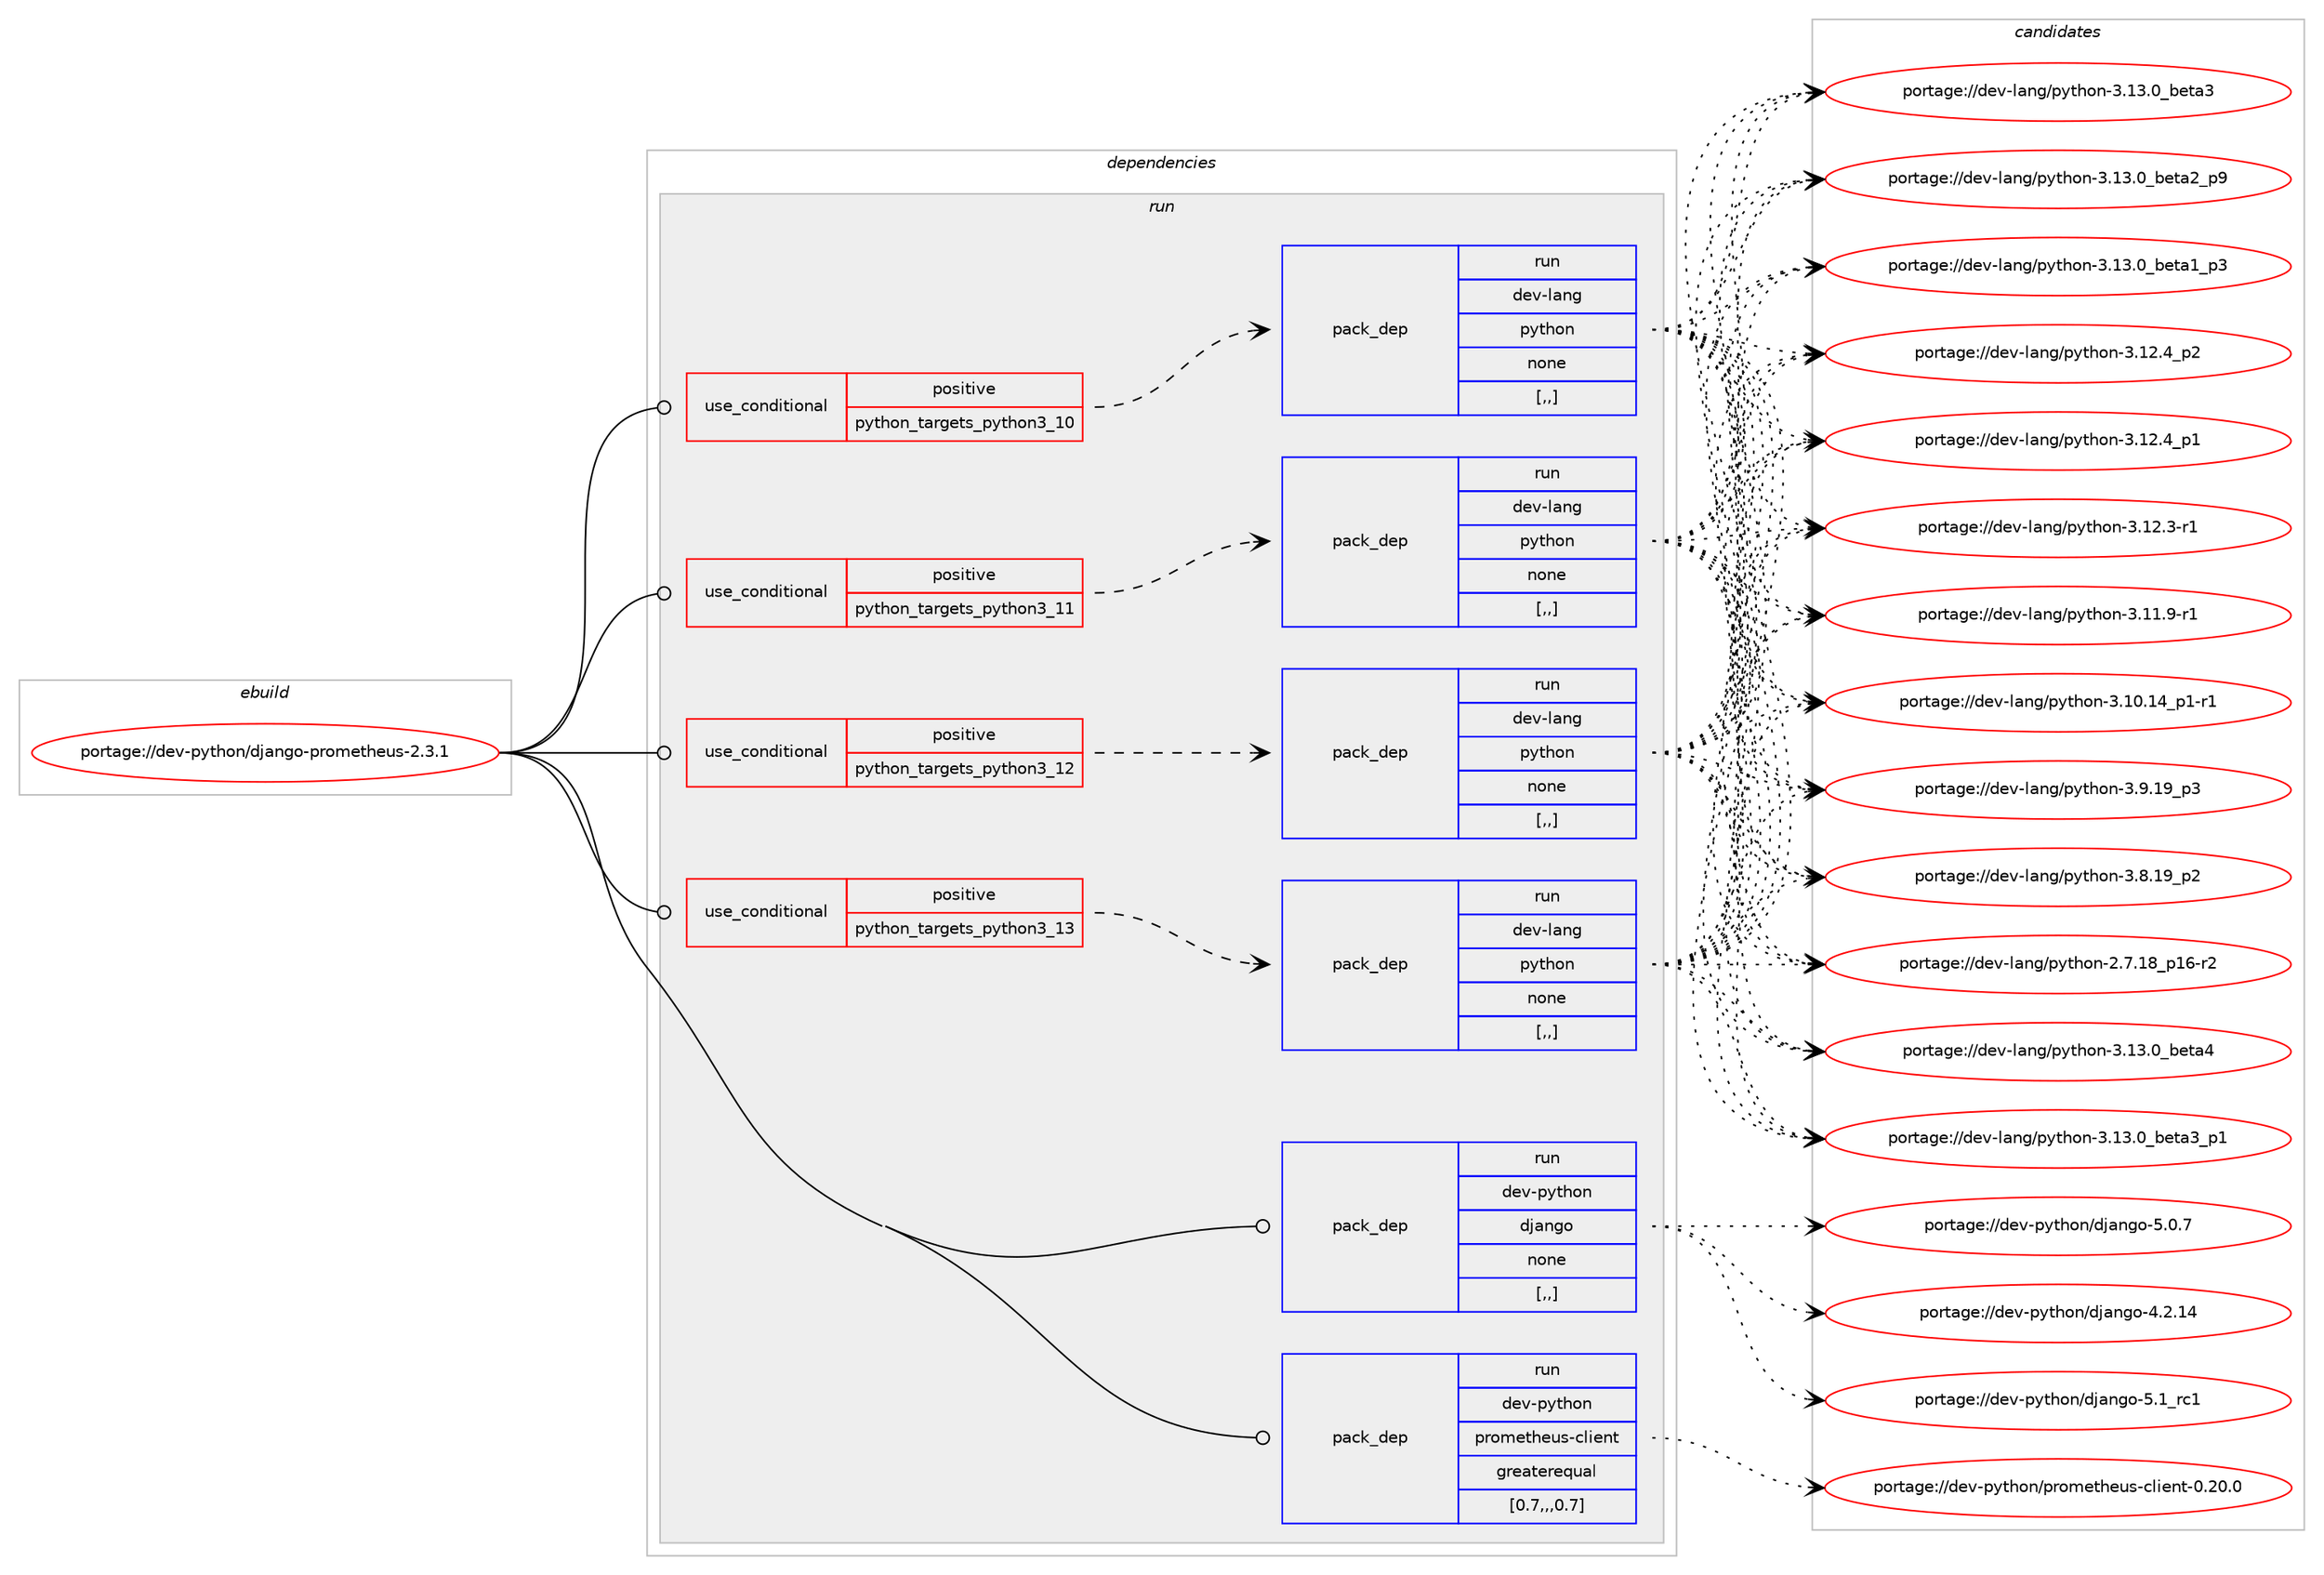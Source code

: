 digraph prolog {

# *************
# Graph options
# *************

newrank=true;
concentrate=true;
compound=true;
graph [rankdir=LR,fontname=Helvetica,fontsize=10,ranksep=1.5];#, ranksep=2.5, nodesep=0.2];
edge  [arrowhead=vee];
node  [fontname=Helvetica,fontsize=10];

# **********
# The ebuild
# **********

subgraph cluster_leftcol {
color=gray;
label=<<i>ebuild</i>>;
id [label="portage://dev-python/django-prometheus-2.3.1", color=red, width=4, href="../dev-python/django-prometheus-2.3.1.svg"];
}

# ****************
# The dependencies
# ****************

subgraph cluster_midcol {
color=gray;
label=<<i>dependencies</i>>;
subgraph cluster_compile {
fillcolor="#eeeeee";
style=filled;
label=<<i>compile</i>>;
}
subgraph cluster_compileandrun {
fillcolor="#eeeeee";
style=filled;
label=<<i>compile and run</i>>;
}
subgraph cluster_run {
fillcolor="#eeeeee";
style=filled;
label=<<i>run</i>>;
subgraph cond32478 {
dependency145684 [label=<<TABLE BORDER="0" CELLBORDER="1" CELLSPACING="0" CELLPADDING="4"><TR><TD ROWSPAN="3" CELLPADDING="10">use_conditional</TD></TR><TR><TD>positive</TD></TR><TR><TD>python_targets_python3_10</TD></TR></TABLE>>, shape=none, color=red];
subgraph pack111959 {
dependency145685 [label=<<TABLE BORDER="0" CELLBORDER="1" CELLSPACING="0" CELLPADDING="4" WIDTH="220"><TR><TD ROWSPAN="6" CELLPADDING="30">pack_dep</TD></TR><TR><TD WIDTH="110">run</TD></TR><TR><TD>dev-lang</TD></TR><TR><TD>python</TD></TR><TR><TD>none</TD></TR><TR><TD>[,,]</TD></TR></TABLE>>, shape=none, color=blue];
}
dependency145684:e -> dependency145685:w [weight=20,style="dashed",arrowhead="vee"];
}
id:e -> dependency145684:w [weight=20,style="solid",arrowhead="odot"];
subgraph cond32479 {
dependency145686 [label=<<TABLE BORDER="0" CELLBORDER="1" CELLSPACING="0" CELLPADDING="4"><TR><TD ROWSPAN="3" CELLPADDING="10">use_conditional</TD></TR><TR><TD>positive</TD></TR><TR><TD>python_targets_python3_11</TD></TR></TABLE>>, shape=none, color=red];
subgraph pack111960 {
dependency145687 [label=<<TABLE BORDER="0" CELLBORDER="1" CELLSPACING="0" CELLPADDING="4" WIDTH="220"><TR><TD ROWSPAN="6" CELLPADDING="30">pack_dep</TD></TR><TR><TD WIDTH="110">run</TD></TR><TR><TD>dev-lang</TD></TR><TR><TD>python</TD></TR><TR><TD>none</TD></TR><TR><TD>[,,]</TD></TR></TABLE>>, shape=none, color=blue];
}
dependency145686:e -> dependency145687:w [weight=20,style="dashed",arrowhead="vee"];
}
id:e -> dependency145686:w [weight=20,style="solid",arrowhead="odot"];
subgraph cond32480 {
dependency145688 [label=<<TABLE BORDER="0" CELLBORDER="1" CELLSPACING="0" CELLPADDING="4"><TR><TD ROWSPAN="3" CELLPADDING="10">use_conditional</TD></TR><TR><TD>positive</TD></TR><TR><TD>python_targets_python3_12</TD></TR></TABLE>>, shape=none, color=red];
subgraph pack111961 {
dependency145689 [label=<<TABLE BORDER="0" CELLBORDER="1" CELLSPACING="0" CELLPADDING="4" WIDTH="220"><TR><TD ROWSPAN="6" CELLPADDING="30">pack_dep</TD></TR><TR><TD WIDTH="110">run</TD></TR><TR><TD>dev-lang</TD></TR><TR><TD>python</TD></TR><TR><TD>none</TD></TR><TR><TD>[,,]</TD></TR></TABLE>>, shape=none, color=blue];
}
dependency145688:e -> dependency145689:w [weight=20,style="dashed",arrowhead="vee"];
}
id:e -> dependency145688:w [weight=20,style="solid",arrowhead="odot"];
subgraph cond32481 {
dependency145690 [label=<<TABLE BORDER="0" CELLBORDER="1" CELLSPACING="0" CELLPADDING="4"><TR><TD ROWSPAN="3" CELLPADDING="10">use_conditional</TD></TR><TR><TD>positive</TD></TR><TR><TD>python_targets_python3_13</TD></TR></TABLE>>, shape=none, color=red];
subgraph pack111962 {
dependency145691 [label=<<TABLE BORDER="0" CELLBORDER="1" CELLSPACING="0" CELLPADDING="4" WIDTH="220"><TR><TD ROWSPAN="6" CELLPADDING="30">pack_dep</TD></TR><TR><TD WIDTH="110">run</TD></TR><TR><TD>dev-lang</TD></TR><TR><TD>python</TD></TR><TR><TD>none</TD></TR><TR><TD>[,,]</TD></TR></TABLE>>, shape=none, color=blue];
}
dependency145690:e -> dependency145691:w [weight=20,style="dashed",arrowhead="vee"];
}
id:e -> dependency145690:w [weight=20,style="solid",arrowhead="odot"];
subgraph pack111963 {
dependency145692 [label=<<TABLE BORDER="0" CELLBORDER="1" CELLSPACING="0" CELLPADDING="4" WIDTH="220"><TR><TD ROWSPAN="6" CELLPADDING="30">pack_dep</TD></TR><TR><TD WIDTH="110">run</TD></TR><TR><TD>dev-python</TD></TR><TR><TD>django</TD></TR><TR><TD>none</TD></TR><TR><TD>[,,]</TD></TR></TABLE>>, shape=none, color=blue];
}
id:e -> dependency145692:w [weight=20,style="solid",arrowhead="odot"];
subgraph pack111964 {
dependency145693 [label=<<TABLE BORDER="0" CELLBORDER="1" CELLSPACING="0" CELLPADDING="4" WIDTH="220"><TR><TD ROWSPAN="6" CELLPADDING="30">pack_dep</TD></TR><TR><TD WIDTH="110">run</TD></TR><TR><TD>dev-python</TD></TR><TR><TD>prometheus-client</TD></TR><TR><TD>greaterequal</TD></TR><TR><TD>[0.7,,,0.7]</TD></TR></TABLE>>, shape=none, color=blue];
}
id:e -> dependency145693:w [weight=20,style="solid",arrowhead="odot"];
}
}

# **************
# The candidates
# **************

subgraph cluster_choices {
rank=same;
color=gray;
label=<<i>candidates</i>>;

subgraph choice111959 {
color=black;
nodesep=1;
choice1001011184510897110103471121211161041111104551464951464895981011169752 [label="portage://dev-lang/python-3.13.0_beta4", color=red, width=4,href="../dev-lang/python-3.13.0_beta4.svg"];
choice10010111845108971101034711212111610411111045514649514648959810111697519511249 [label="portage://dev-lang/python-3.13.0_beta3_p1", color=red, width=4,href="../dev-lang/python-3.13.0_beta3_p1.svg"];
choice1001011184510897110103471121211161041111104551464951464895981011169751 [label="portage://dev-lang/python-3.13.0_beta3", color=red, width=4,href="../dev-lang/python-3.13.0_beta3.svg"];
choice10010111845108971101034711212111610411111045514649514648959810111697509511257 [label="portage://dev-lang/python-3.13.0_beta2_p9", color=red, width=4,href="../dev-lang/python-3.13.0_beta2_p9.svg"];
choice10010111845108971101034711212111610411111045514649514648959810111697499511251 [label="portage://dev-lang/python-3.13.0_beta1_p3", color=red, width=4,href="../dev-lang/python-3.13.0_beta1_p3.svg"];
choice100101118451089711010347112121116104111110455146495046529511250 [label="portage://dev-lang/python-3.12.4_p2", color=red, width=4,href="../dev-lang/python-3.12.4_p2.svg"];
choice100101118451089711010347112121116104111110455146495046529511249 [label="portage://dev-lang/python-3.12.4_p1", color=red, width=4,href="../dev-lang/python-3.12.4_p1.svg"];
choice100101118451089711010347112121116104111110455146495046514511449 [label="portage://dev-lang/python-3.12.3-r1", color=red, width=4,href="../dev-lang/python-3.12.3-r1.svg"];
choice100101118451089711010347112121116104111110455146494946574511449 [label="portage://dev-lang/python-3.11.9-r1", color=red, width=4,href="../dev-lang/python-3.11.9-r1.svg"];
choice100101118451089711010347112121116104111110455146494846495295112494511449 [label="portage://dev-lang/python-3.10.14_p1-r1", color=red, width=4,href="../dev-lang/python-3.10.14_p1-r1.svg"];
choice100101118451089711010347112121116104111110455146574649579511251 [label="portage://dev-lang/python-3.9.19_p3", color=red, width=4,href="../dev-lang/python-3.9.19_p3.svg"];
choice100101118451089711010347112121116104111110455146564649579511250 [label="portage://dev-lang/python-3.8.19_p2", color=red, width=4,href="../dev-lang/python-3.8.19_p2.svg"];
choice100101118451089711010347112121116104111110455046554649569511249544511450 [label="portage://dev-lang/python-2.7.18_p16-r2", color=red, width=4,href="../dev-lang/python-2.7.18_p16-r2.svg"];
dependency145685:e -> choice1001011184510897110103471121211161041111104551464951464895981011169752:w [style=dotted,weight="100"];
dependency145685:e -> choice10010111845108971101034711212111610411111045514649514648959810111697519511249:w [style=dotted,weight="100"];
dependency145685:e -> choice1001011184510897110103471121211161041111104551464951464895981011169751:w [style=dotted,weight="100"];
dependency145685:e -> choice10010111845108971101034711212111610411111045514649514648959810111697509511257:w [style=dotted,weight="100"];
dependency145685:e -> choice10010111845108971101034711212111610411111045514649514648959810111697499511251:w [style=dotted,weight="100"];
dependency145685:e -> choice100101118451089711010347112121116104111110455146495046529511250:w [style=dotted,weight="100"];
dependency145685:e -> choice100101118451089711010347112121116104111110455146495046529511249:w [style=dotted,weight="100"];
dependency145685:e -> choice100101118451089711010347112121116104111110455146495046514511449:w [style=dotted,weight="100"];
dependency145685:e -> choice100101118451089711010347112121116104111110455146494946574511449:w [style=dotted,weight="100"];
dependency145685:e -> choice100101118451089711010347112121116104111110455146494846495295112494511449:w [style=dotted,weight="100"];
dependency145685:e -> choice100101118451089711010347112121116104111110455146574649579511251:w [style=dotted,weight="100"];
dependency145685:e -> choice100101118451089711010347112121116104111110455146564649579511250:w [style=dotted,weight="100"];
dependency145685:e -> choice100101118451089711010347112121116104111110455046554649569511249544511450:w [style=dotted,weight="100"];
}
subgraph choice111960 {
color=black;
nodesep=1;
choice1001011184510897110103471121211161041111104551464951464895981011169752 [label="portage://dev-lang/python-3.13.0_beta4", color=red, width=4,href="../dev-lang/python-3.13.0_beta4.svg"];
choice10010111845108971101034711212111610411111045514649514648959810111697519511249 [label="portage://dev-lang/python-3.13.0_beta3_p1", color=red, width=4,href="../dev-lang/python-3.13.0_beta3_p1.svg"];
choice1001011184510897110103471121211161041111104551464951464895981011169751 [label="portage://dev-lang/python-3.13.0_beta3", color=red, width=4,href="../dev-lang/python-3.13.0_beta3.svg"];
choice10010111845108971101034711212111610411111045514649514648959810111697509511257 [label="portage://dev-lang/python-3.13.0_beta2_p9", color=red, width=4,href="../dev-lang/python-3.13.0_beta2_p9.svg"];
choice10010111845108971101034711212111610411111045514649514648959810111697499511251 [label="portage://dev-lang/python-3.13.0_beta1_p3", color=red, width=4,href="../dev-lang/python-3.13.0_beta1_p3.svg"];
choice100101118451089711010347112121116104111110455146495046529511250 [label="portage://dev-lang/python-3.12.4_p2", color=red, width=4,href="../dev-lang/python-3.12.4_p2.svg"];
choice100101118451089711010347112121116104111110455146495046529511249 [label="portage://dev-lang/python-3.12.4_p1", color=red, width=4,href="../dev-lang/python-3.12.4_p1.svg"];
choice100101118451089711010347112121116104111110455146495046514511449 [label="portage://dev-lang/python-3.12.3-r1", color=red, width=4,href="../dev-lang/python-3.12.3-r1.svg"];
choice100101118451089711010347112121116104111110455146494946574511449 [label="portage://dev-lang/python-3.11.9-r1", color=red, width=4,href="../dev-lang/python-3.11.9-r1.svg"];
choice100101118451089711010347112121116104111110455146494846495295112494511449 [label="portage://dev-lang/python-3.10.14_p1-r1", color=red, width=4,href="../dev-lang/python-3.10.14_p1-r1.svg"];
choice100101118451089711010347112121116104111110455146574649579511251 [label="portage://dev-lang/python-3.9.19_p3", color=red, width=4,href="../dev-lang/python-3.9.19_p3.svg"];
choice100101118451089711010347112121116104111110455146564649579511250 [label="portage://dev-lang/python-3.8.19_p2", color=red, width=4,href="../dev-lang/python-3.8.19_p2.svg"];
choice100101118451089711010347112121116104111110455046554649569511249544511450 [label="portage://dev-lang/python-2.7.18_p16-r2", color=red, width=4,href="../dev-lang/python-2.7.18_p16-r2.svg"];
dependency145687:e -> choice1001011184510897110103471121211161041111104551464951464895981011169752:w [style=dotted,weight="100"];
dependency145687:e -> choice10010111845108971101034711212111610411111045514649514648959810111697519511249:w [style=dotted,weight="100"];
dependency145687:e -> choice1001011184510897110103471121211161041111104551464951464895981011169751:w [style=dotted,weight="100"];
dependency145687:e -> choice10010111845108971101034711212111610411111045514649514648959810111697509511257:w [style=dotted,weight="100"];
dependency145687:e -> choice10010111845108971101034711212111610411111045514649514648959810111697499511251:w [style=dotted,weight="100"];
dependency145687:e -> choice100101118451089711010347112121116104111110455146495046529511250:w [style=dotted,weight="100"];
dependency145687:e -> choice100101118451089711010347112121116104111110455146495046529511249:w [style=dotted,weight="100"];
dependency145687:e -> choice100101118451089711010347112121116104111110455146495046514511449:w [style=dotted,weight="100"];
dependency145687:e -> choice100101118451089711010347112121116104111110455146494946574511449:w [style=dotted,weight="100"];
dependency145687:e -> choice100101118451089711010347112121116104111110455146494846495295112494511449:w [style=dotted,weight="100"];
dependency145687:e -> choice100101118451089711010347112121116104111110455146574649579511251:w [style=dotted,weight="100"];
dependency145687:e -> choice100101118451089711010347112121116104111110455146564649579511250:w [style=dotted,weight="100"];
dependency145687:e -> choice100101118451089711010347112121116104111110455046554649569511249544511450:w [style=dotted,weight="100"];
}
subgraph choice111961 {
color=black;
nodesep=1;
choice1001011184510897110103471121211161041111104551464951464895981011169752 [label="portage://dev-lang/python-3.13.0_beta4", color=red, width=4,href="../dev-lang/python-3.13.0_beta4.svg"];
choice10010111845108971101034711212111610411111045514649514648959810111697519511249 [label="portage://dev-lang/python-3.13.0_beta3_p1", color=red, width=4,href="../dev-lang/python-3.13.0_beta3_p1.svg"];
choice1001011184510897110103471121211161041111104551464951464895981011169751 [label="portage://dev-lang/python-3.13.0_beta3", color=red, width=4,href="../dev-lang/python-3.13.0_beta3.svg"];
choice10010111845108971101034711212111610411111045514649514648959810111697509511257 [label="portage://dev-lang/python-3.13.0_beta2_p9", color=red, width=4,href="../dev-lang/python-3.13.0_beta2_p9.svg"];
choice10010111845108971101034711212111610411111045514649514648959810111697499511251 [label="portage://dev-lang/python-3.13.0_beta1_p3", color=red, width=4,href="../dev-lang/python-3.13.0_beta1_p3.svg"];
choice100101118451089711010347112121116104111110455146495046529511250 [label="portage://dev-lang/python-3.12.4_p2", color=red, width=4,href="../dev-lang/python-3.12.4_p2.svg"];
choice100101118451089711010347112121116104111110455146495046529511249 [label="portage://dev-lang/python-3.12.4_p1", color=red, width=4,href="../dev-lang/python-3.12.4_p1.svg"];
choice100101118451089711010347112121116104111110455146495046514511449 [label="portage://dev-lang/python-3.12.3-r1", color=red, width=4,href="../dev-lang/python-3.12.3-r1.svg"];
choice100101118451089711010347112121116104111110455146494946574511449 [label="portage://dev-lang/python-3.11.9-r1", color=red, width=4,href="../dev-lang/python-3.11.9-r1.svg"];
choice100101118451089711010347112121116104111110455146494846495295112494511449 [label="portage://dev-lang/python-3.10.14_p1-r1", color=red, width=4,href="../dev-lang/python-3.10.14_p1-r1.svg"];
choice100101118451089711010347112121116104111110455146574649579511251 [label="portage://dev-lang/python-3.9.19_p3", color=red, width=4,href="../dev-lang/python-3.9.19_p3.svg"];
choice100101118451089711010347112121116104111110455146564649579511250 [label="portage://dev-lang/python-3.8.19_p2", color=red, width=4,href="../dev-lang/python-3.8.19_p2.svg"];
choice100101118451089711010347112121116104111110455046554649569511249544511450 [label="portage://dev-lang/python-2.7.18_p16-r2", color=red, width=4,href="../dev-lang/python-2.7.18_p16-r2.svg"];
dependency145689:e -> choice1001011184510897110103471121211161041111104551464951464895981011169752:w [style=dotted,weight="100"];
dependency145689:e -> choice10010111845108971101034711212111610411111045514649514648959810111697519511249:w [style=dotted,weight="100"];
dependency145689:e -> choice1001011184510897110103471121211161041111104551464951464895981011169751:w [style=dotted,weight="100"];
dependency145689:e -> choice10010111845108971101034711212111610411111045514649514648959810111697509511257:w [style=dotted,weight="100"];
dependency145689:e -> choice10010111845108971101034711212111610411111045514649514648959810111697499511251:w [style=dotted,weight="100"];
dependency145689:e -> choice100101118451089711010347112121116104111110455146495046529511250:w [style=dotted,weight="100"];
dependency145689:e -> choice100101118451089711010347112121116104111110455146495046529511249:w [style=dotted,weight="100"];
dependency145689:e -> choice100101118451089711010347112121116104111110455146495046514511449:w [style=dotted,weight="100"];
dependency145689:e -> choice100101118451089711010347112121116104111110455146494946574511449:w [style=dotted,weight="100"];
dependency145689:e -> choice100101118451089711010347112121116104111110455146494846495295112494511449:w [style=dotted,weight="100"];
dependency145689:e -> choice100101118451089711010347112121116104111110455146574649579511251:w [style=dotted,weight="100"];
dependency145689:e -> choice100101118451089711010347112121116104111110455146564649579511250:w [style=dotted,weight="100"];
dependency145689:e -> choice100101118451089711010347112121116104111110455046554649569511249544511450:w [style=dotted,weight="100"];
}
subgraph choice111962 {
color=black;
nodesep=1;
choice1001011184510897110103471121211161041111104551464951464895981011169752 [label="portage://dev-lang/python-3.13.0_beta4", color=red, width=4,href="../dev-lang/python-3.13.0_beta4.svg"];
choice10010111845108971101034711212111610411111045514649514648959810111697519511249 [label="portage://dev-lang/python-3.13.0_beta3_p1", color=red, width=4,href="../dev-lang/python-3.13.0_beta3_p1.svg"];
choice1001011184510897110103471121211161041111104551464951464895981011169751 [label="portage://dev-lang/python-3.13.0_beta3", color=red, width=4,href="../dev-lang/python-3.13.0_beta3.svg"];
choice10010111845108971101034711212111610411111045514649514648959810111697509511257 [label="portage://dev-lang/python-3.13.0_beta2_p9", color=red, width=4,href="../dev-lang/python-3.13.0_beta2_p9.svg"];
choice10010111845108971101034711212111610411111045514649514648959810111697499511251 [label="portage://dev-lang/python-3.13.0_beta1_p3", color=red, width=4,href="../dev-lang/python-3.13.0_beta1_p3.svg"];
choice100101118451089711010347112121116104111110455146495046529511250 [label="portage://dev-lang/python-3.12.4_p2", color=red, width=4,href="../dev-lang/python-3.12.4_p2.svg"];
choice100101118451089711010347112121116104111110455146495046529511249 [label="portage://dev-lang/python-3.12.4_p1", color=red, width=4,href="../dev-lang/python-3.12.4_p1.svg"];
choice100101118451089711010347112121116104111110455146495046514511449 [label="portage://dev-lang/python-3.12.3-r1", color=red, width=4,href="../dev-lang/python-3.12.3-r1.svg"];
choice100101118451089711010347112121116104111110455146494946574511449 [label="portage://dev-lang/python-3.11.9-r1", color=red, width=4,href="../dev-lang/python-3.11.9-r1.svg"];
choice100101118451089711010347112121116104111110455146494846495295112494511449 [label="portage://dev-lang/python-3.10.14_p1-r1", color=red, width=4,href="../dev-lang/python-3.10.14_p1-r1.svg"];
choice100101118451089711010347112121116104111110455146574649579511251 [label="portage://dev-lang/python-3.9.19_p3", color=red, width=4,href="../dev-lang/python-3.9.19_p3.svg"];
choice100101118451089711010347112121116104111110455146564649579511250 [label="portage://dev-lang/python-3.8.19_p2", color=red, width=4,href="../dev-lang/python-3.8.19_p2.svg"];
choice100101118451089711010347112121116104111110455046554649569511249544511450 [label="portage://dev-lang/python-2.7.18_p16-r2", color=red, width=4,href="../dev-lang/python-2.7.18_p16-r2.svg"];
dependency145691:e -> choice1001011184510897110103471121211161041111104551464951464895981011169752:w [style=dotted,weight="100"];
dependency145691:e -> choice10010111845108971101034711212111610411111045514649514648959810111697519511249:w [style=dotted,weight="100"];
dependency145691:e -> choice1001011184510897110103471121211161041111104551464951464895981011169751:w [style=dotted,weight="100"];
dependency145691:e -> choice10010111845108971101034711212111610411111045514649514648959810111697509511257:w [style=dotted,weight="100"];
dependency145691:e -> choice10010111845108971101034711212111610411111045514649514648959810111697499511251:w [style=dotted,weight="100"];
dependency145691:e -> choice100101118451089711010347112121116104111110455146495046529511250:w [style=dotted,weight="100"];
dependency145691:e -> choice100101118451089711010347112121116104111110455146495046529511249:w [style=dotted,weight="100"];
dependency145691:e -> choice100101118451089711010347112121116104111110455146495046514511449:w [style=dotted,weight="100"];
dependency145691:e -> choice100101118451089711010347112121116104111110455146494946574511449:w [style=dotted,weight="100"];
dependency145691:e -> choice100101118451089711010347112121116104111110455146494846495295112494511449:w [style=dotted,weight="100"];
dependency145691:e -> choice100101118451089711010347112121116104111110455146574649579511251:w [style=dotted,weight="100"];
dependency145691:e -> choice100101118451089711010347112121116104111110455146564649579511250:w [style=dotted,weight="100"];
dependency145691:e -> choice100101118451089711010347112121116104111110455046554649569511249544511450:w [style=dotted,weight="100"];
}
subgraph choice111963 {
color=black;
nodesep=1;
choice10010111845112121116104111110471001069711010311145534649951149949 [label="portage://dev-python/django-5.1_rc1", color=red, width=4,href="../dev-python/django-5.1_rc1.svg"];
choice100101118451121211161041111104710010697110103111455346484655 [label="portage://dev-python/django-5.0.7", color=red, width=4,href="../dev-python/django-5.0.7.svg"];
choice10010111845112121116104111110471001069711010311145524650464952 [label="portage://dev-python/django-4.2.14", color=red, width=4,href="../dev-python/django-4.2.14.svg"];
dependency145692:e -> choice10010111845112121116104111110471001069711010311145534649951149949:w [style=dotted,weight="100"];
dependency145692:e -> choice100101118451121211161041111104710010697110103111455346484655:w [style=dotted,weight="100"];
dependency145692:e -> choice10010111845112121116104111110471001069711010311145524650464952:w [style=dotted,weight="100"];
}
subgraph choice111964 {
color=black;
nodesep=1;
choice1001011184511212111610411111047112114111109101116104101117115459910810510111011645484650484648 [label="portage://dev-python/prometheus-client-0.20.0", color=red, width=4,href="../dev-python/prometheus-client-0.20.0.svg"];
dependency145693:e -> choice1001011184511212111610411111047112114111109101116104101117115459910810510111011645484650484648:w [style=dotted,weight="100"];
}
}

}

